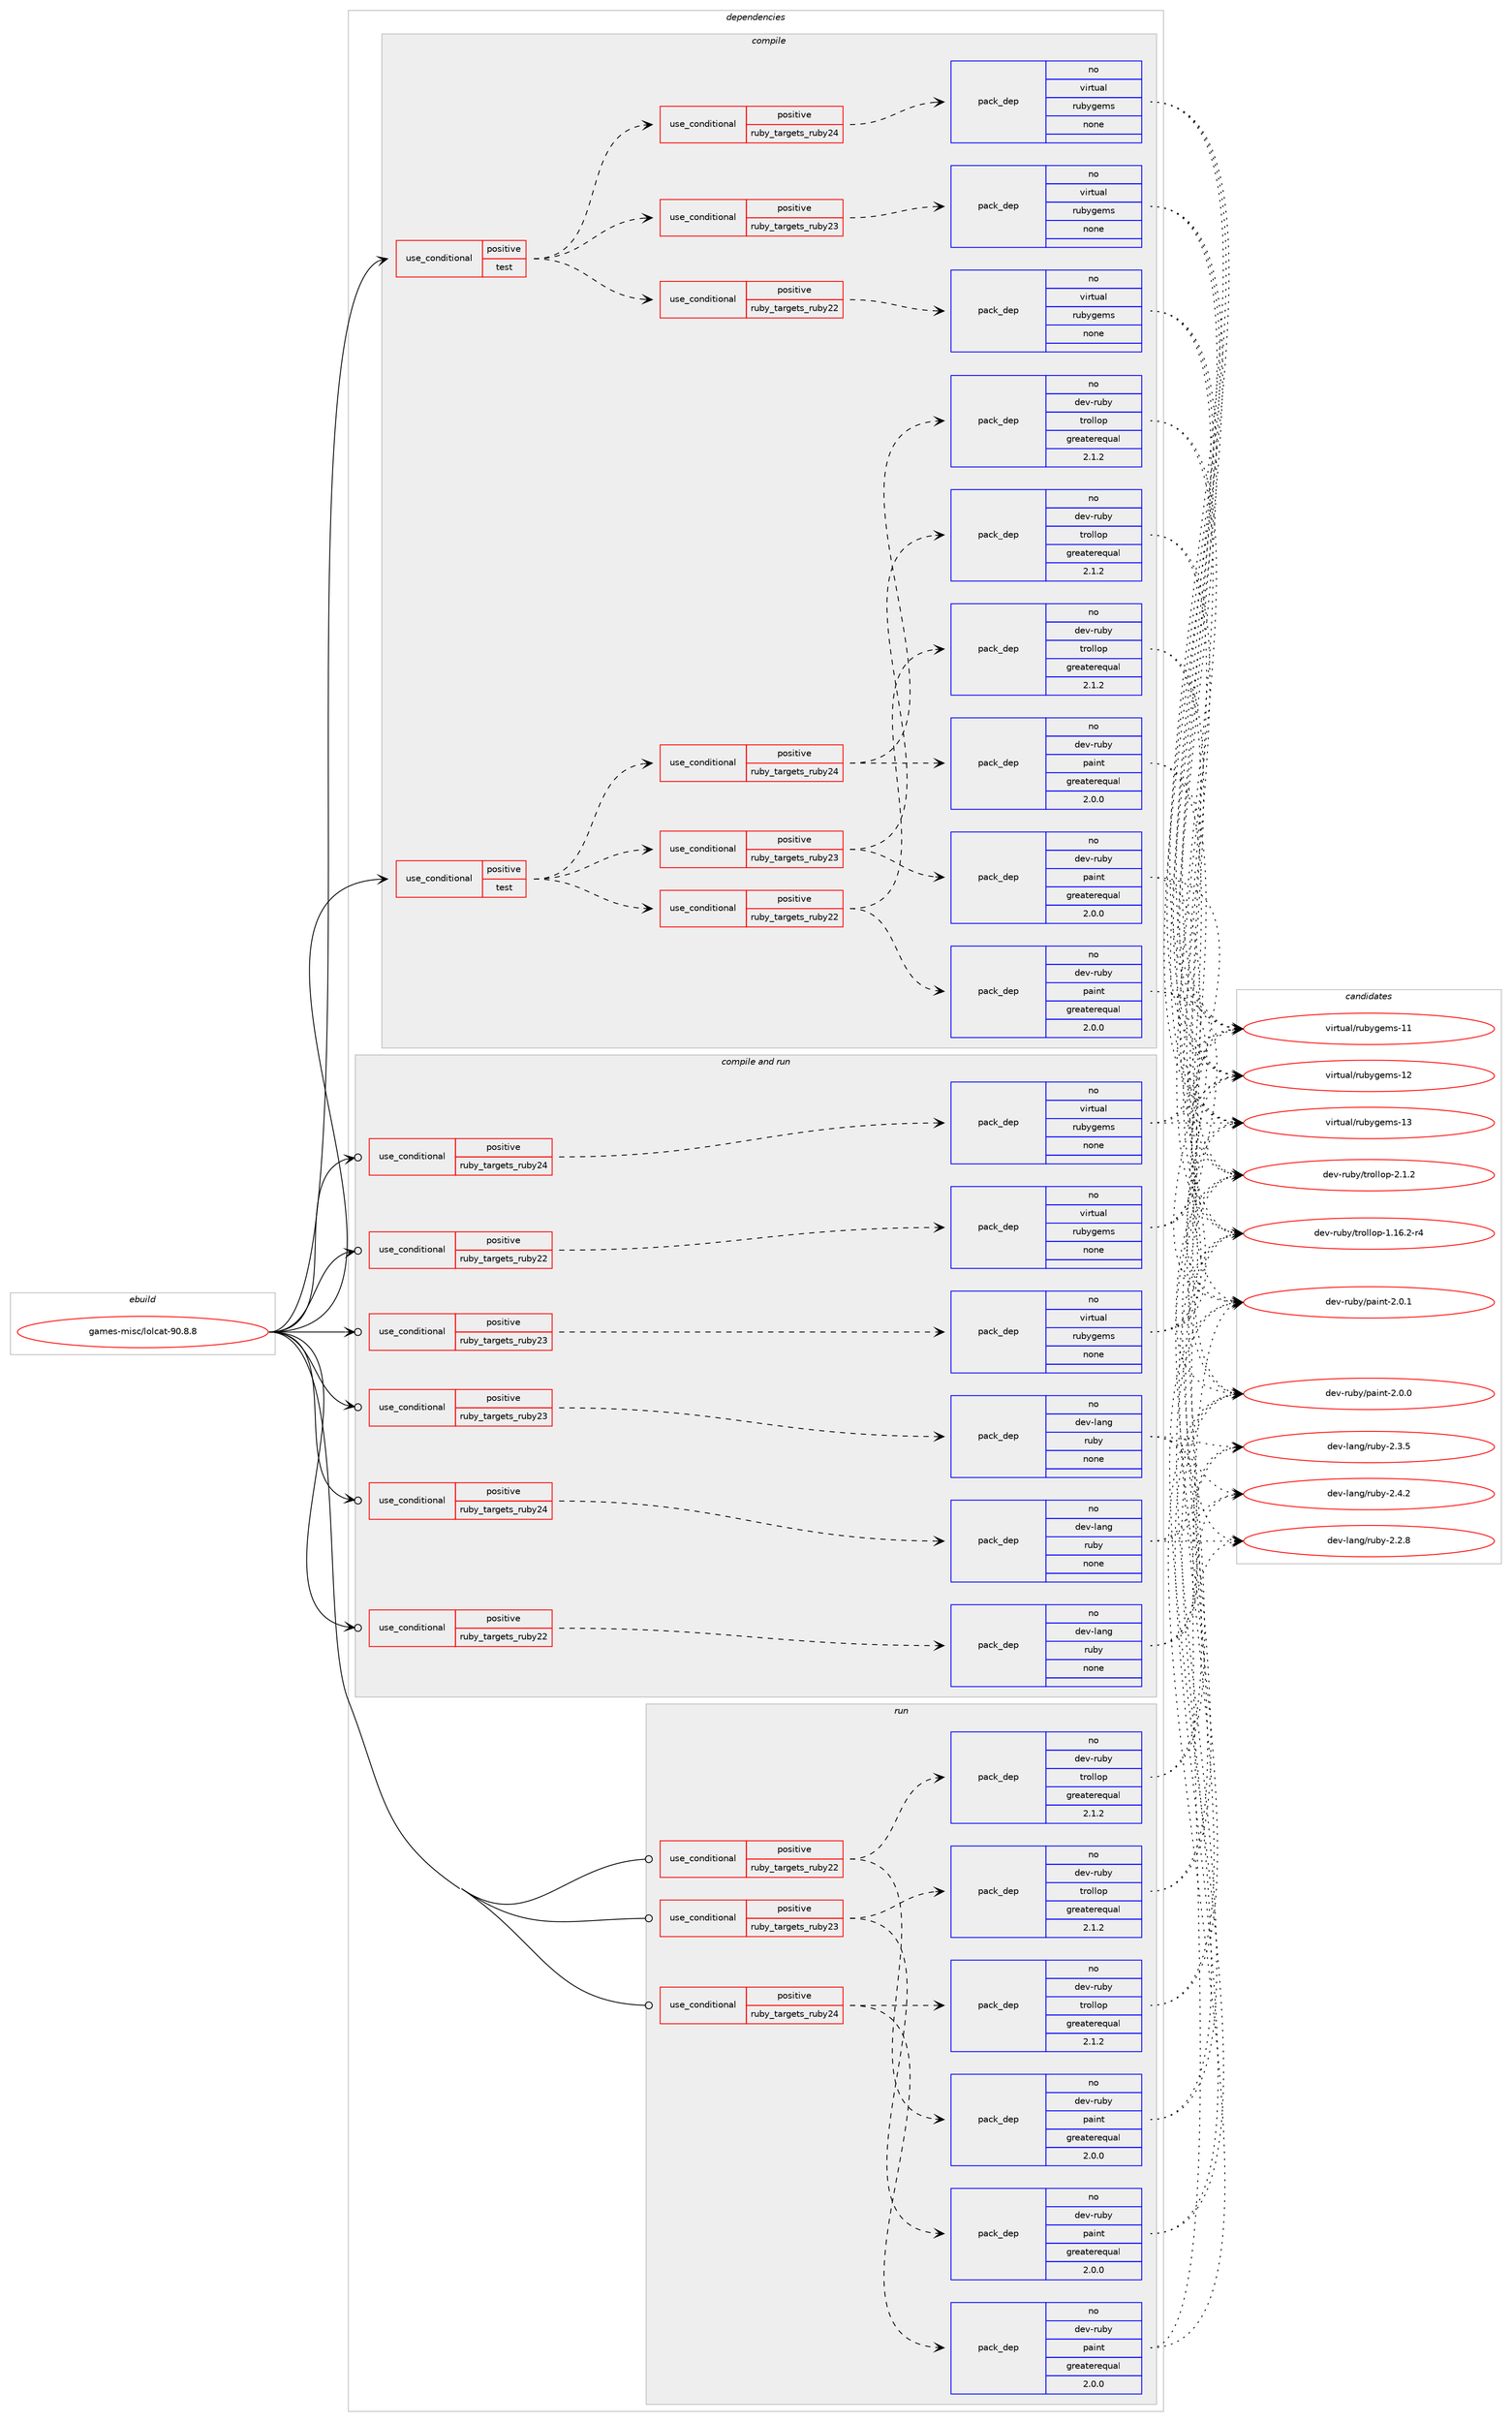 digraph prolog {

# *************
# Graph options
# *************

newrank=true;
concentrate=true;
compound=true;
graph [rankdir=LR,fontname=Helvetica,fontsize=10,ranksep=1.5];#, ranksep=2.5, nodesep=0.2];
edge  [arrowhead=vee];
node  [fontname=Helvetica,fontsize=10];

# **********
# The ebuild
# **********

subgraph cluster_leftcol {
color=gray;
rank=same;
label=<<i>ebuild</i>>;
id [label="games-misc/lolcat-90.8.8", color=red, width=4, href="../games-misc/lolcat-90.8.8.svg"];
}

# ****************
# The dependencies
# ****************

subgraph cluster_midcol {
color=gray;
label=<<i>dependencies</i>>;
subgraph cluster_compile {
fillcolor="#eeeeee";
style=filled;
label=<<i>compile</i>>;
subgraph cond80762 {
dependency300500 [label=<<TABLE BORDER="0" CELLBORDER="1" CELLSPACING="0" CELLPADDING="4"><TR><TD ROWSPAN="3" CELLPADDING="10">use_conditional</TD></TR><TR><TD>positive</TD></TR><TR><TD>test</TD></TR></TABLE>>, shape=none, color=red];
subgraph cond80763 {
dependency300501 [label=<<TABLE BORDER="0" CELLBORDER="1" CELLSPACING="0" CELLPADDING="4"><TR><TD ROWSPAN="3" CELLPADDING="10">use_conditional</TD></TR><TR><TD>positive</TD></TR><TR><TD>ruby_targets_ruby22</TD></TR></TABLE>>, shape=none, color=red];
subgraph pack215061 {
dependency300502 [label=<<TABLE BORDER="0" CELLBORDER="1" CELLSPACING="0" CELLPADDING="4" WIDTH="220"><TR><TD ROWSPAN="6" CELLPADDING="30">pack_dep</TD></TR><TR><TD WIDTH="110">no</TD></TR><TR><TD>dev-ruby</TD></TR><TR><TD>trollop</TD></TR><TR><TD>greaterequal</TD></TR><TR><TD>2.1.2</TD></TR></TABLE>>, shape=none, color=blue];
}
dependency300501:e -> dependency300502:w [weight=20,style="dashed",arrowhead="vee"];
subgraph pack215062 {
dependency300503 [label=<<TABLE BORDER="0" CELLBORDER="1" CELLSPACING="0" CELLPADDING="4" WIDTH="220"><TR><TD ROWSPAN="6" CELLPADDING="30">pack_dep</TD></TR><TR><TD WIDTH="110">no</TD></TR><TR><TD>dev-ruby</TD></TR><TR><TD>paint</TD></TR><TR><TD>greaterequal</TD></TR><TR><TD>2.0.0</TD></TR></TABLE>>, shape=none, color=blue];
}
dependency300501:e -> dependency300503:w [weight=20,style="dashed",arrowhead="vee"];
}
dependency300500:e -> dependency300501:w [weight=20,style="dashed",arrowhead="vee"];
subgraph cond80764 {
dependency300504 [label=<<TABLE BORDER="0" CELLBORDER="1" CELLSPACING="0" CELLPADDING="4"><TR><TD ROWSPAN="3" CELLPADDING="10">use_conditional</TD></TR><TR><TD>positive</TD></TR><TR><TD>ruby_targets_ruby23</TD></TR></TABLE>>, shape=none, color=red];
subgraph pack215063 {
dependency300505 [label=<<TABLE BORDER="0" CELLBORDER="1" CELLSPACING="0" CELLPADDING="4" WIDTH="220"><TR><TD ROWSPAN="6" CELLPADDING="30">pack_dep</TD></TR><TR><TD WIDTH="110">no</TD></TR><TR><TD>dev-ruby</TD></TR><TR><TD>trollop</TD></TR><TR><TD>greaterequal</TD></TR><TR><TD>2.1.2</TD></TR></TABLE>>, shape=none, color=blue];
}
dependency300504:e -> dependency300505:w [weight=20,style="dashed",arrowhead="vee"];
subgraph pack215064 {
dependency300506 [label=<<TABLE BORDER="0" CELLBORDER="1" CELLSPACING="0" CELLPADDING="4" WIDTH="220"><TR><TD ROWSPAN="6" CELLPADDING="30">pack_dep</TD></TR><TR><TD WIDTH="110">no</TD></TR><TR><TD>dev-ruby</TD></TR><TR><TD>paint</TD></TR><TR><TD>greaterequal</TD></TR><TR><TD>2.0.0</TD></TR></TABLE>>, shape=none, color=blue];
}
dependency300504:e -> dependency300506:w [weight=20,style="dashed",arrowhead="vee"];
}
dependency300500:e -> dependency300504:w [weight=20,style="dashed",arrowhead="vee"];
subgraph cond80765 {
dependency300507 [label=<<TABLE BORDER="0" CELLBORDER="1" CELLSPACING="0" CELLPADDING="4"><TR><TD ROWSPAN="3" CELLPADDING="10">use_conditional</TD></TR><TR><TD>positive</TD></TR><TR><TD>ruby_targets_ruby24</TD></TR></TABLE>>, shape=none, color=red];
subgraph pack215065 {
dependency300508 [label=<<TABLE BORDER="0" CELLBORDER="1" CELLSPACING="0" CELLPADDING="4" WIDTH="220"><TR><TD ROWSPAN="6" CELLPADDING="30">pack_dep</TD></TR><TR><TD WIDTH="110">no</TD></TR><TR><TD>dev-ruby</TD></TR><TR><TD>trollop</TD></TR><TR><TD>greaterequal</TD></TR><TR><TD>2.1.2</TD></TR></TABLE>>, shape=none, color=blue];
}
dependency300507:e -> dependency300508:w [weight=20,style="dashed",arrowhead="vee"];
subgraph pack215066 {
dependency300509 [label=<<TABLE BORDER="0" CELLBORDER="1" CELLSPACING="0" CELLPADDING="4" WIDTH="220"><TR><TD ROWSPAN="6" CELLPADDING="30">pack_dep</TD></TR><TR><TD WIDTH="110">no</TD></TR><TR><TD>dev-ruby</TD></TR><TR><TD>paint</TD></TR><TR><TD>greaterequal</TD></TR><TR><TD>2.0.0</TD></TR></TABLE>>, shape=none, color=blue];
}
dependency300507:e -> dependency300509:w [weight=20,style="dashed",arrowhead="vee"];
}
dependency300500:e -> dependency300507:w [weight=20,style="dashed",arrowhead="vee"];
}
id:e -> dependency300500:w [weight=20,style="solid",arrowhead="vee"];
subgraph cond80766 {
dependency300510 [label=<<TABLE BORDER="0" CELLBORDER="1" CELLSPACING="0" CELLPADDING="4"><TR><TD ROWSPAN="3" CELLPADDING="10">use_conditional</TD></TR><TR><TD>positive</TD></TR><TR><TD>test</TD></TR></TABLE>>, shape=none, color=red];
subgraph cond80767 {
dependency300511 [label=<<TABLE BORDER="0" CELLBORDER="1" CELLSPACING="0" CELLPADDING="4"><TR><TD ROWSPAN="3" CELLPADDING="10">use_conditional</TD></TR><TR><TD>positive</TD></TR><TR><TD>ruby_targets_ruby22</TD></TR></TABLE>>, shape=none, color=red];
subgraph pack215067 {
dependency300512 [label=<<TABLE BORDER="0" CELLBORDER="1" CELLSPACING="0" CELLPADDING="4" WIDTH="220"><TR><TD ROWSPAN="6" CELLPADDING="30">pack_dep</TD></TR><TR><TD WIDTH="110">no</TD></TR><TR><TD>virtual</TD></TR><TR><TD>rubygems</TD></TR><TR><TD>none</TD></TR><TR><TD></TD></TR></TABLE>>, shape=none, color=blue];
}
dependency300511:e -> dependency300512:w [weight=20,style="dashed",arrowhead="vee"];
}
dependency300510:e -> dependency300511:w [weight=20,style="dashed",arrowhead="vee"];
subgraph cond80768 {
dependency300513 [label=<<TABLE BORDER="0" CELLBORDER="1" CELLSPACING="0" CELLPADDING="4"><TR><TD ROWSPAN="3" CELLPADDING="10">use_conditional</TD></TR><TR><TD>positive</TD></TR><TR><TD>ruby_targets_ruby23</TD></TR></TABLE>>, shape=none, color=red];
subgraph pack215068 {
dependency300514 [label=<<TABLE BORDER="0" CELLBORDER="1" CELLSPACING="0" CELLPADDING="4" WIDTH="220"><TR><TD ROWSPAN="6" CELLPADDING="30">pack_dep</TD></TR><TR><TD WIDTH="110">no</TD></TR><TR><TD>virtual</TD></TR><TR><TD>rubygems</TD></TR><TR><TD>none</TD></TR><TR><TD></TD></TR></TABLE>>, shape=none, color=blue];
}
dependency300513:e -> dependency300514:w [weight=20,style="dashed",arrowhead="vee"];
}
dependency300510:e -> dependency300513:w [weight=20,style="dashed",arrowhead="vee"];
subgraph cond80769 {
dependency300515 [label=<<TABLE BORDER="0" CELLBORDER="1" CELLSPACING="0" CELLPADDING="4"><TR><TD ROWSPAN="3" CELLPADDING="10">use_conditional</TD></TR><TR><TD>positive</TD></TR><TR><TD>ruby_targets_ruby24</TD></TR></TABLE>>, shape=none, color=red];
subgraph pack215069 {
dependency300516 [label=<<TABLE BORDER="0" CELLBORDER="1" CELLSPACING="0" CELLPADDING="4" WIDTH="220"><TR><TD ROWSPAN="6" CELLPADDING="30">pack_dep</TD></TR><TR><TD WIDTH="110">no</TD></TR><TR><TD>virtual</TD></TR><TR><TD>rubygems</TD></TR><TR><TD>none</TD></TR><TR><TD></TD></TR></TABLE>>, shape=none, color=blue];
}
dependency300515:e -> dependency300516:w [weight=20,style="dashed",arrowhead="vee"];
}
dependency300510:e -> dependency300515:w [weight=20,style="dashed",arrowhead="vee"];
}
id:e -> dependency300510:w [weight=20,style="solid",arrowhead="vee"];
}
subgraph cluster_compileandrun {
fillcolor="#eeeeee";
style=filled;
label=<<i>compile and run</i>>;
subgraph cond80770 {
dependency300517 [label=<<TABLE BORDER="0" CELLBORDER="1" CELLSPACING="0" CELLPADDING="4"><TR><TD ROWSPAN="3" CELLPADDING="10">use_conditional</TD></TR><TR><TD>positive</TD></TR><TR><TD>ruby_targets_ruby22</TD></TR></TABLE>>, shape=none, color=red];
subgraph pack215070 {
dependency300518 [label=<<TABLE BORDER="0" CELLBORDER="1" CELLSPACING="0" CELLPADDING="4" WIDTH="220"><TR><TD ROWSPAN="6" CELLPADDING="30">pack_dep</TD></TR><TR><TD WIDTH="110">no</TD></TR><TR><TD>dev-lang</TD></TR><TR><TD>ruby</TD></TR><TR><TD>none</TD></TR><TR><TD></TD></TR></TABLE>>, shape=none, color=blue];
}
dependency300517:e -> dependency300518:w [weight=20,style="dashed",arrowhead="vee"];
}
id:e -> dependency300517:w [weight=20,style="solid",arrowhead="odotvee"];
subgraph cond80771 {
dependency300519 [label=<<TABLE BORDER="0" CELLBORDER="1" CELLSPACING="0" CELLPADDING="4"><TR><TD ROWSPAN="3" CELLPADDING="10">use_conditional</TD></TR><TR><TD>positive</TD></TR><TR><TD>ruby_targets_ruby22</TD></TR></TABLE>>, shape=none, color=red];
subgraph pack215071 {
dependency300520 [label=<<TABLE BORDER="0" CELLBORDER="1" CELLSPACING="0" CELLPADDING="4" WIDTH="220"><TR><TD ROWSPAN="6" CELLPADDING="30">pack_dep</TD></TR><TR><TD WIDTH="110">no</TD></TR><TR><TD>virtual</TD></TR><TR><TD>rubygems</TD></TR><TR><TD>none</TD></TR><TR><TD></TD></TR></TABLE>>, shape=none, color=blue];
}
dependency300519:e -> dependency300520:w [weight=20,style="dashed",arrowhead="vee"];
}
id:e -> dependency300519:w [weight=20,style="solid",arrowhead="odotvee"];
subgraph cond80772 {
dependency300521 [label=<<TABLE BORDER="0" CELLBORDER="1" CELLSPACING="0" CELLPADDING="4"><TR><TD ROWSPAN="3" CELLPADDING="10">use_conditional</TD></TR><TR><TD>positive</TD></TR><TR><TD>ruby_targets_ruby23</TD></TR></TABLE>>, shape=none, color=red];
subgraph pack215072 {
dependency300522 [label=<<TABLE BORDER="0" CELLBORDER="1" CELLSPACING="0" CELLPADDING="4" WIDTH="220"><TR><TD ROWSPAN="6" CELLPADDING="30">pack_dep</TD></TR><TR><TD WIDTH="110">no</TD></TR><TR><TD>dev-lang</TD></TR><TR><TD>ruby</TD></TR><TR><TD>none</TD></TR><TR><TD></TD></TR></TABLE>>, shape=none, color=blue];
}
dependency300521:e -> dependency300522:w [weight=20,style="dashed",arrowhead="vee"];
}
id:e -> dependency300521:w [weight=20,style="solid",arrowhead="odotvee"];
subgraph cond80773 {
dependency300523 [label=<<TABLE BORDER="0" CELLBORDER="1" CELLSPACING="0" CELLPADDING="4"><TR><TD ROWSPAN="3" CELLPADDING="10">use_conditional</TD></TR><TR><TD>positive</TD></TR><TR><TD>ruby_targets_ruby23</TD></TR></TABLE>>, shape=none, color=red];
subgraph pack215073 {
dependency300524 [label=<<TABLE BORDER="0" CELLBORDER="1" CELLSPACING="0" CELLPADDING="4" WIDTH="220"><TR><TD ROWSPAN="6" CELLPADDING="30">pack_dep</TD></TR><TR><TD WIDTH="110">no</TD></TR><TR><TD>virtual</TD></TR><TR><TD>rubygems</TD></TR><TR><TD>none</TD></TR><TR><TD></TD></TR></TABLE>>, shape=none, color=blue];
}
dependency300523:e -> dependency300524:w [weight=20,style="dashed",arrowhead="vee"];
}
id:e -> dependency300523:w [weight=20,style="solid",arrowhead="odotvee"];
subgraph cond80774 {
dependency300525 [label=<<TABLE BORDER="0" CELLBORDER="1" CELLSPACING="0" CELLPADDING="4"><TR><TD ROWSPAN="3" CELLPADDING="10">use_conditional</TD></TR><TR><TD>positive</TD></TR><TR><TD>ruby_targets_ruby24</TD></TR></TABLE>>, shape=none, color=red];
subgraph pack215074 {
dependency300526 [label=<<TABLE BORDER="0" CELLBORDER="1" CELLSPACING="0" CELLPADDING="4" WIDTH="220"><TR><TD ROWSPAN="6" CELLPADDING="30">pack_dep</TD></TR><TR><TD WIDTH="110">no</TD></TR><TR><TD>dev-lang</TD></TR><TR><TD>ruby</TD></TR><TR><TD>none</TD></TR><TR><TD></TD></TR></TABLE>>, shape=none, color=blue];
}
dependency300525:e -> dependency300526:w [weight=20,style="dashed",arrowhead="vee"];
}
id:e -> dependency300525:w [weight=20,style="solid",arrowhead="odotvee"];
subgraph cond80775 {
dependency300527 [label=<<TABLE BORDER="0" CELLBORDER="1" CELLSPACING="0" CELLPADDING="4"><TR><TD ROWSPAN="3" CELLPADDING="10">use_conditional</TD></TR><TR><TD>positive</TD></TR><TR><TD>ruby_targets_ruby24</TD></TR></TABLE>>, shape=none, color=red];
subgraph pack215075 {
dependency300528 [label=<<TABLE BORDER="0" CELLBORDER="1" CELLSPACING="0" CELLPADDING="4" WIDTH="220"><TR><TD ROWSPAN="6" CELLPADDING="30">pack_dep</TD></TR><TR><TD WIDTH="110">no</TD></TR><TR><TD>virtual</TD></TR><TR><TD>rubygems</TD></TR><TR><TD>none</TD></TR><TR><TD></TD></TR></TABLE>>, shape=none, color=blue];
}
dependency300527:e -> dependency300528:w [weight=20,style="dashed",arrowhead="vee"];
}
id:e -> dependency300527:w [weight=20,style="solid",arrowhead="odotvee"];
}
subgraph cluster_run {
fillcolor="#eeeeee";
style=filled;
label=<<i>run</i>>;
subgraph cond80776 {
dependency300529 [label=<<TABLE BORDER="0" CELLBORDER="1" CELLSPACING="0" CELLPADDING="4"><TR><TD ROWSPAN="3" CELLPADDING="10">use_conditional</TD></TR><TR><TD>positive</TD></TR><TR><TD>ruby_targets_ruby22</TD></TR></TABLE>>, shape=none, color=red];
subgraph pack215076 {
dependency300530 [label=<<TABLE BORDER="0" CELLBORDER="1" CELLSPACING="0" CELLPADDING="4" WIDTH="220"><TR><TD ROWSPAN="6" CELLPADDING="30">pack_dep</TD></TR><TR><TD WIDTH="110">no</TD></TR><TR><TD>dev-ruby</TD></TR><TR><TD>trollop</TD></TR><TR><TD>greaterequal</TD></TR><TR><TD>2.1.2</TD></TR></TABLE>>, shape=none, color=blue];
}
dependency300529:e -> dependency300530:w [weight=20,style="dashed",arrowhead="vee"];
subgraph pack215077 {
dependency300531 [label=<<TABLE BORDER="0" CELLBORDER="1" CELLSPACING="0" CELLPADDING="4" WIDTH="220"><TR><TD ROWSPAN="6" CELLPADDING="30">pack_dep</TD></TR><TR><TD WIDTH="110">no</TD></TR><TR><TD>dev-ruby</TD></TR><TR><TD>paint</TD></TR><TR><TD>greaterequal</TD></TR><TR><TD>2.0.0</TD></TR></TABLE>>, shape=none, color=blue];
}
dependency300529:e -> dependency300531:w [weight=20,style="dashed",arrowhead="vee"];
}
id:e -> dependency300529:w [weight=20,style="solid",arrowhead="odot"];
subgraph cond80777 {
dependency300532 [label=<<TABLE BORDER="0" CELLBORDER="1" CELLSPACING="0" CELLPADDING="4"><TR><TD ROWSPAN="3" CELLPADDING="10">use_conditional</TD></TR><TR><TD>positive</TD></TR><TR><TD>ruby_targets_ruby23</TD></TR></TABLE>>, shape=none, color=red];
subgraph pack215078 {
dependency300533 [label=<<TABLE BORDER="0" CELLBORDER="1" CELLSPACING="0" CELLPADDING="4" WIDTH="220"><TR><TD ROWSPAN="6" CELLPADDING="30">pack_dep</TD></TR><TR><TD WIDTH="110">no</TD></TR><TR><TD>dev-ruby</TD></TR><TR><TD>trollop</TD></TR><TR><TD>greaterequal</TD></TR><TR><TD>2.1.2</TD></TR></TABLE>>, shape=none, color=blue];
}
dependency300532:e -> dependency300533:w [weight=20,style="dashed",arrowhead="vee"];
subgraph pack215079 {
dependency300534 [label=<<TABLE BORDER="0" CELLBORDER="1" CELLSPACING="0" CELLPADDING="4" WIDTH="220"><TR><TD ROWSPAN="6" CELLPADDING="30">pack_dep</TD></TR><TR><TD WIDTH="110">no</TD></TR><TR><TD>dev-ruby</TD></TR><TR><TD>paint</TD></TR><TR><TD>greaterequal</TD></TR><TR><TD>2.0.0</TD></TR></TABLE>>, shape=none, color=blue];
}
dependency300532:e -> dependency300534:w [weight=20,style="dashed",arrowhead="vee"];
}
id:e -> dependency300532:w [weight=20,style="solid",arrowhead="odot"];
subgraph cond80778 {
dependency300535 [label=<<TABLE BORDER="0" CELLBORDER="1" CELLSPACING="0" CELLPADDING="4"><TR><TD ROWSPAN="3" CELLPADDING="10">use_conditional</TD></TR><TR><TD>positive</TD></TR><TR><TD>ruby_targets_ruby24</TD></TR></TABLE>>, shape=none, color=red];
subgraph pack215080 {
dependency300536 [label=<<TABLE BORDER="0" CELLBORDER="1" CELLSPACING="0" CELLPADDING="4" WIDTH="220"><TR><TD ROWSPAN="6" CELLPADDING="30">pack_dep</TD></TR><TR><TD WIDTH="110">no</TD></TR><TR><TD>dev-ruby</TD></TR><TR><TD>trollop</TD></TR><TR><TD>greaterequal</TD></TR><TR><TD>2.1.2</TD></TR></TABLE>>, shape=none, color=blue];
}
dependency300535:e -> dependency300536:w [weight=20,style="dashed",arrowhead="vee"];
subgraph pack215081 {
dependency300537 [label=<<TABLE BORDER="0" CELLBORDER="1" CELLSPACING="0" CELLPADDING="4" WIDTH="220"><TR><TD ROWSPAN="6" CELLPADDING="30">pack_dep</TD></TR><TR><TD WIDTH="110">no</TD></TR><TR><TD>dev-ruby</TD></TR><TR><TD>paint</TD></TR><TR><TD>greaterequal</TD></TR><TR><TD>2.0.0</TD></TR></TABLE>>, shape=none, color=blue];
}
dependency300535:e -> dependency300537:w [weight=20,style="dashed",arrowhead="vee"];
}
id:e -> dependency300535:w [weight=20,style="solid",arrowhead="odot"];
}
}

# **************
# The candidates
# **************

subgraph cluster_choices {
rank=same;
color=gray;
label=<<i>candidates</i>>;

subgraph choice215061 {
color=black;
nodesep=1;
choice100101118451141179812147116114111108108111112454946495446504511452 [label="dev-ruby/trollop-1.16.2-r4", color=red, width=4,href="../dev-ruby/trollop-1.16.2-r4.svg"];
choice100101118451141179812147116114111108108111112455046494650 [label="dev-ruby/trollop-2.1.2", color=red, width=4,href="../dev-ruby/trollop-2.1.2.svg"];
dependency300502:e -> choice100101118451141179812147116114111108108111112454946495446504511452:w [style=dotted,weight="100"];
dependency300502:e -> choice100101118451141179812147116114111108108111112455046494650:w [style=dotted,weight="100"];
}
subgraph choice215062 {
color=black;
nodesep=1;
choice10010111845114117981214711297105110116455046484648 [label="dev-ruby/paint-2.0.0", color=red, width=4,href="../dev-ruby/paint-2.0.0.svg"];
choice10010111845114117981214711297105110116455046484649 [label="dev-ruby/paint-2.0.1", color=red, width=4,href="../dev-ruby/paint-2.0.1.svg"];
dependency300503:e -> choice10010111845114117981214711297105110116455046484648:w [style=dotted,weight="100"];
dependency300503:e -> choice10010111845114117981214711297105110116455046484649:w [style=dotted,weight="100"];
}
subgraph choice215063 {
color=black;
nodesep=1;
choice100101118451141179812147116114111108108111112454946495446504511452 [label="dev-ruby/trollop-1.16.2-r4", color=red, width=4,href="../dev-ruby/trollop-1.16.2-r4.svg"];
choice100101118451141179812147116114111108108111112455046494650 [label="dev-ruby/trollop-2.1.2", color=red, width=4,href="../dev-ruby/trollop-2.1.2.svg"];
dependency300505:e -> choice100101118451141179812147116114111108108111112454946495446504511452:w [style=dotted,weight="100"];
dependency300505:e -> choice100101118451141179812147116114111108108111112455046494650:w [style=dotted,weight="100"];
}
subgraph choice215064 {
color=black;
nodesep=1;
choice10010111845114117981214711297105110116455046484648 [label="dev-ruby/paint-2.0.0", color=red, width=4,href="../dev-ruby/paint-2.0.0.svg"];
choice10010111845114117981214711297105110116455046484649 [label="dev-ruby/paint-2.0.1", color=red, width=4,href="../dev-ruby/paint-2.0.1.svg"];
dependency300506:e -> choice10010111845114117981214711297105110116455046484648:w [style=dotted,weight="100"];
dependency300506:e -> choice10010111845114117981214711297105110116455046484649:w [style=dotted,weight="100"];
}
subgraph choice215065 {
color=black;
nodesep=1;
choice100101118451141179812147116114111108108111112454946495446504511452 [label="dev-ruby/trollop-1.16.2-r4", color=red, width=4,href="../dev-ruby/trollop-1.16.2-r4.svg"];
choice100101118451141179812147116114111108108111112455046494650 [label="dev-ruby/trollop-2.1.2", color=red, width=4,href="../dev-ruby/trollop-2.1.2.svg"];
dependency300508:e -> choice100101118451141179812147116114111108108111112454946495446504511452:w [style=dotted,weight="100"];
dependency300508:e -> choice100101118451141179812147116114111108108111112455046494650:w [style=dotted,weight="100"];
}
subgraph choice215066 {
color=black;
nodesep=1;
choice10010111845114117981214711297105110116455046484648 [label="dev-ruby/paint-2.0.0", color=red, width=4,href="../dev-ruby/paint-2.0.0.svg"];
choice10010111845114117981214711297105110116455046484649 [label="dev-ruby/paint-2.0.1", color=red, width=4,href="../dev-ruby/paint-2.0.1.svg"];
dependency300509:e -> choice10010111845114117981214711297105110116455046484648:w [style=dotted,weight="100"];
dependency300509:e -> choice10010111845114117981214711297105110116455046484649:w [style=dotted,weight="100"];
}
subgraph choice215067 {
color=black;
nodesep=1;
choice118105114116117971084711411798121103101109115454949 [label="virtual/rubygems-11", color=red, width=4,href="../virtual/rubygems-11.svg"];
choice118105114116117971084711411798121103101109115454950 [label="virtual/rubygems-12", color=red, width=4,href="../virtual/rubygems-12.svg"];
choice118105114116117971084711411798121103101109115454951 [label="virtual/rubygems-13", color=red, width=4,href="../virtual/rubygems-13.svg"];
dependency300512:e -> choice118105114116117971084711411798121103101109115454949:w [style=dotted,weight="100"];
dependency300512:e -> choice118105114116117971084711411798121103101109115454950:w [style=dotted,weight="100"];
dependency300512:e -> choice118105114116117971084711411798121103101109115454951:w [style=dotted,weight="100"];
}
subgraph choice215068 {
color=black;
nodesep=1;
choice118105114116117971084711411798121103101109115454949 [label="virtual/rubygems-11", color=red, width=4,href="../virtual/rubygems-11.svg"];
choice118105114116117971084711411798121103101109115454950 [label="virtual/rubygems-12", color=red, width=4,href="../virtual/rubygems-12.svg"];
choice118105114116117971084711411798121103101109115454951 [label="virtual/rubygems-13", color=red, width=4,href="../virtual/rubygems-13.svg"];
dependency300514:e -> choice118105114116117971084711411798121103101109115454949:w [style=dotted,weight="100"];
dependency300514:e -> choice118105114116117971084711411798121103101109115454950:w [style=dotted,weight="100"];
dependency300514:e -> choice118105114116117971084711411798121103101109115454951:w [style=dotted,weight="100"];
}
subgraph choice215069 {
color=black;
nodesep=1;
choice118105114116117971084711411798121103101109115454949 [label="virtual/rubygems-11", color=red, width=4,href="../virtual/rubygems-11.svg"];
choice118105114116117971084711411798121103101109115454950 [label="virtual/rubygems-12", color=red, width=4,href="../virtual/rubygems-12.svg"];
choice118105114116117971084711411798121103101109115454951 [label="virtual/rubygems-13", color=red, width=4,href="../virtual/rubygems-13.svg"];
dependency300516:e -> choice118105114116117971084711411798121103101109115454949:w [style=dotted,weight="100"];
dependency300516:e -> choice118105114116117971084711411798121103101109115454950:w [style=dotted,weight="100"];
dependency300516:e -> choice118105114116117971084711411798121103101109115454951:w [style=dotted,weight="100"];
}
subgraph choice215070 {
color=black;
nodesep=1;
choice10010111845108971101034711411798121455046504656 [label="dev-lang/ruby-2.2.8", color=red, width=4,href="../dev-lang/ruby-2.2.8.svg"];
choice10010111845108971101034711411798121455046514653 [label="dev-lang/ruby-2.3.5", color=red, width=4,href="../dev-lang/ruby-2.3.5.svg"];
choice10010111845108971101034711411798121455046524650 [label="dev-lang/ruby-2.4.2", color=red, width=4,href="../dev-lang/ruby-2.4.2.svg"];
dependency300518:e -> choice10010111845108971101034711411798121455046504656:w [style=dotted,weight="100"];
dependency300518:e -> choice10010111845108971101034711411798121455046514653:w [style=dotted,weight="100"];
dependency300518:e -> choice10010111845108971101034711411798121455046524650:w [style=dotted,weight="100"];
}
subgraph choice215071 {
color=black;
nodesep=1;
choice118105114116117971084711411798121103101109115454949 [label="virtual/rubygems-11", color=red, width=4,href="../virtual/rubygems-11.svg"];
choice118105114116117971084711411798121103101109115454950 [label="virtual/rubygems-12", color=red, width=4,href="../virtual/rubygems-12.svg"];
choice118105114116117971084711411798121103101109115454951 [label="virtual/rubygems-13", color=red, width=4,href="../virtual/rubygems-13.svg"];
dependency300520:e -> choice118105114116117971084711411798121103101109115454949:w [style=dotted,weight="100"];
dependency300520:e -> choice118105114116117971084711411798121103101109115454950:w [style=dotted,weight="100"];
dependency300520:e -> choice118105114116117971084711411798121103101109115454951:w [style=dotted,weight="100"];
}
subgraph choice215072 {
color=black;
nodesep=1;
choice10010111845108971101034711411798121455046504656 [label="dev-lang/ruby-2.2.8", color=red, width=4,href="../dev-lang/ruby-2.2.8.svg"];
choice10010111845108971101034711411798121455046514653 [label="dev-lang/ruby-2.3.5", color=red, width=4,href="../dev-lang/ruby-2.3.5.svg"];
choice10010111845108971101034711411798121455046524650 [label="dev-lang/ruby-2.4.2", color=red, width=4,href="../dev-lang/ruby-2.4.2.svg"];
dependency300522:e -> choice10010111845108971101034711411798121455046504656:w [style=dotted,weight="100"];
dependency300522:e -> choice10010111845108971101034711411798121455046514653:w [style=dotted,weight="100"];
dependency300522:e -> choice10010111845108971101034711411798121455046524650:w [style=dotted,weight="100"];
}
subgraph choice215073 {
color=black;
nodesep=1;
choice118105114116117971084711411798121103101109115454949 [label="virtual/rubygems-11", color=red, width=4,href="../virtual/rubygems-11.svg"];
choice118105114116117971084711411798121103101109115454950 [label="virtual/rubygems-12", color=red, width=4,href="../virtual/rubygems-12.svg"];
choice118105114116117971084711411798121103101109115454951 [label="virtual/rubygems-13", color=red, width=4,href="../virtual/rubygems-13.svg"];
dependency300524:e -> choice118105114116117971084711411798121103101109115454949:w [style=dotted,weight="100"];
dependency300524:e -> choice118105114116117971084711411798121103101109115454950:w [style=dotted,weight="100"];
dependency300524:e -> choice118105114116117971084711411798121103101109115454951:w [style=dotted,weight="100"];
}
subgraph choice215074 {
color=black;
nodesep=1;
choice10010111845108971101034711411798121455046504656 [label="dev-lang/ruby-2.2.8", color=red, width=4,href="../dev-lang/ruby-2.2.8.svg"];
choice10010111845108971101034711411798121455046514653 [label="dev-lang/ruby-2.3.5", color=red, width=4,href="../dev-lang/ruby-2.3.5.svg"];
choice10010111845108971101034711411798121455046524650 [label="dev-lang/ruby-2.4.2", color=red, width=4,href="../dev-lang/ruby-2.4.2.svg"];
dependency300526:e -> choice10010111845108971101034711411798121455046504656:w [style=dotted,weight="100"];
dependency300526:e -> choice10010111845108971101034711411798121455046514653:w [style=dotted,weight="100"];
dependency300526:e -> choice10010111845108971101034711411798121455046524650:w [style=dotted,weight="100"];
}
subgraph choice215075 {
color=black;
nodesep=1;
choice118105114116117971084711411798121103101109115454949 [label="virtual/rubygems-11", color=red, width=4,href="../virtual/rubygems-11.svg"];
choice118105114116117971084711411798121103101109115454950 [label="virtual/rubygems-12", color=red, width=4,href="../virtual/rubygems-12.svg"];
choice118105114116117971084711411798121103101109115454951 [label="virtual/rubygems-13", color=red, width=4,href="../virtual/rubygems-13.svg"];
dependency300528:e -> choice118105114116117971084711411798121103101109115454949:w [style=dotted,weight="100"];
dependency300528:e -> choice118105114116117971084711411798121103101109115454950:w [style=dotted,weight="100"];
dependency300528:e -> choice118105114116117971084711411798121103101109115454951:w [style=dotted,weight="100"];
}
subgraph choice215076 {
color=black;
nodesep=1;
choice100101118451141179812147116114111108108111112454946495446504511452 [label="dev-ruby/trollop-1.16.2-r4", color=red, width=4,href="../dev-ruby/trollop-1.16.2-r4.svg"];
choice100101118451141179812147116114111108108111112455046494650 [label="dev-ruby/trollop-2.1.2", color=red, width=4,href="../dev-ruby/trollop-2.1.2.svg"];
dependency300530:e -> choice100101118451141179812147116114111108108111112454946495446504511452:w [style=dotted,weight="100"];
dependency300530:e -> choice100101118451141179812147116114111108108111112455046494650:w [style=dotted,weight="100"];
}
subgraph choice215077 {
color=black;
nodesep=1;
choice10010111845114117981214711297105110116455046484648 [label="dev-ruby/paint-2.0.0", color=red, width=4,href="../dev-ruby/paint-2.0.0.svg"];
choice10010111845114117981214711297105110116455046484649 [label="dev-ruby/paint-2.0.1", color=red, width=4,href="../dev-ruby/paint-2.0.1.svg"];
dependency300531:e -> choice10010111845114117981214711297105110116455046484648:w [style=dotted,weight="100"];
dependency300531:e -> choice10010111845114117981214711297105110116455046484649:w [style=dotted,weight="100"];
}
subgraph choice215078 {
color=black;
nodesep=1;
choice100101118451141179812147116114111108108111112454946495446504511452 [label="dev-ruby/trollop-1.16.2-r4", color=red, width=4,href="../dev-ruby/trollop-1.16.2-r4.svg"];
choice100101118451141179812147116114111108108111112455046494650 [label="dev-ruby/trollop-2.1.2", color=red, width=4,href="../dev-ruby/trollop-2.1.2.svg"];
dependency300533:e -> choice100101118451141179812147116114111108108111112454946495446504511452:w [style=dotted,weight="100"];
dependency300533:e -> choice100101118451141179812147116114111108108111112455046494650:w [style=dotted,weight="100"];
}
subgraph choice215079 {
color=black;
nodesep=1;
choice10010111845114117981214711297105110116455046484648 [label="dev-ruby/paint-2.0.0", color=red, width=4,href="../dev-ruby/paint-2.0.0.svg"];
choice10010111845114117981214711297105110116455046484649 [label="dev-ruby/paint-2.0.1", color=red, width=4,href="../dev-ruby/paint-2.0.1.svg"];
dependency300534:e -> choice10010111845114117981214711297105110116455046484648:w [style=dotted,weight="100"];
dependency300534:e -> choice10010111845114117981214711297105110116455046484649:w [style=dotted,weight="100"];
}
subgraph choice215080 {
color=black;
nodesep=1;
choice100101118451141179812147116114111108108111112454946495446504511452 [label="dev-ruby/trollop-1.16.2-r4", color=red, width=4,href="../dev-ruby/trollop-1.16.2-r4.svg"];
choice100101118451141179812147116114111108108111112455046494650 [label="dev-ruby/trollop-2.1.2", color=red, width=4,href="../dev-ruby/trollop-2.1.2.svg"];
dependency300536:e -> choice100101118451141179812147116114111108108111112454946495446504511452:w [style=dotted,weight="100"];
dependency300536:e -> choice100101118451141179812147116114111108108111112455046494650:w [style=dotted,weight="100"];
}
subgraph choice215081 {
color=black;
nodesep=1;
choice10010111845114117981214711297105110116455046484648 [label="dev-ruby/paint-2.0.0", color=red, width=4,href="../dev-ruby/paint-2.0.0.svg"];
choice10010111845114117981214711297105110116455046484649 [label="dev-ruby/paint-2.0.1", color=red, width=4,href="../dev-ruby/paint-2.0.1.svg"];
dependency300537:e -> choice10010111845114117981214711297105110116455046484648:w [style=dotted,weight="100"];
dependency300537:e -> choice10010111845114117981214711297105110116455046484649:w [style=dotted,weight="100"];
}
}

}
